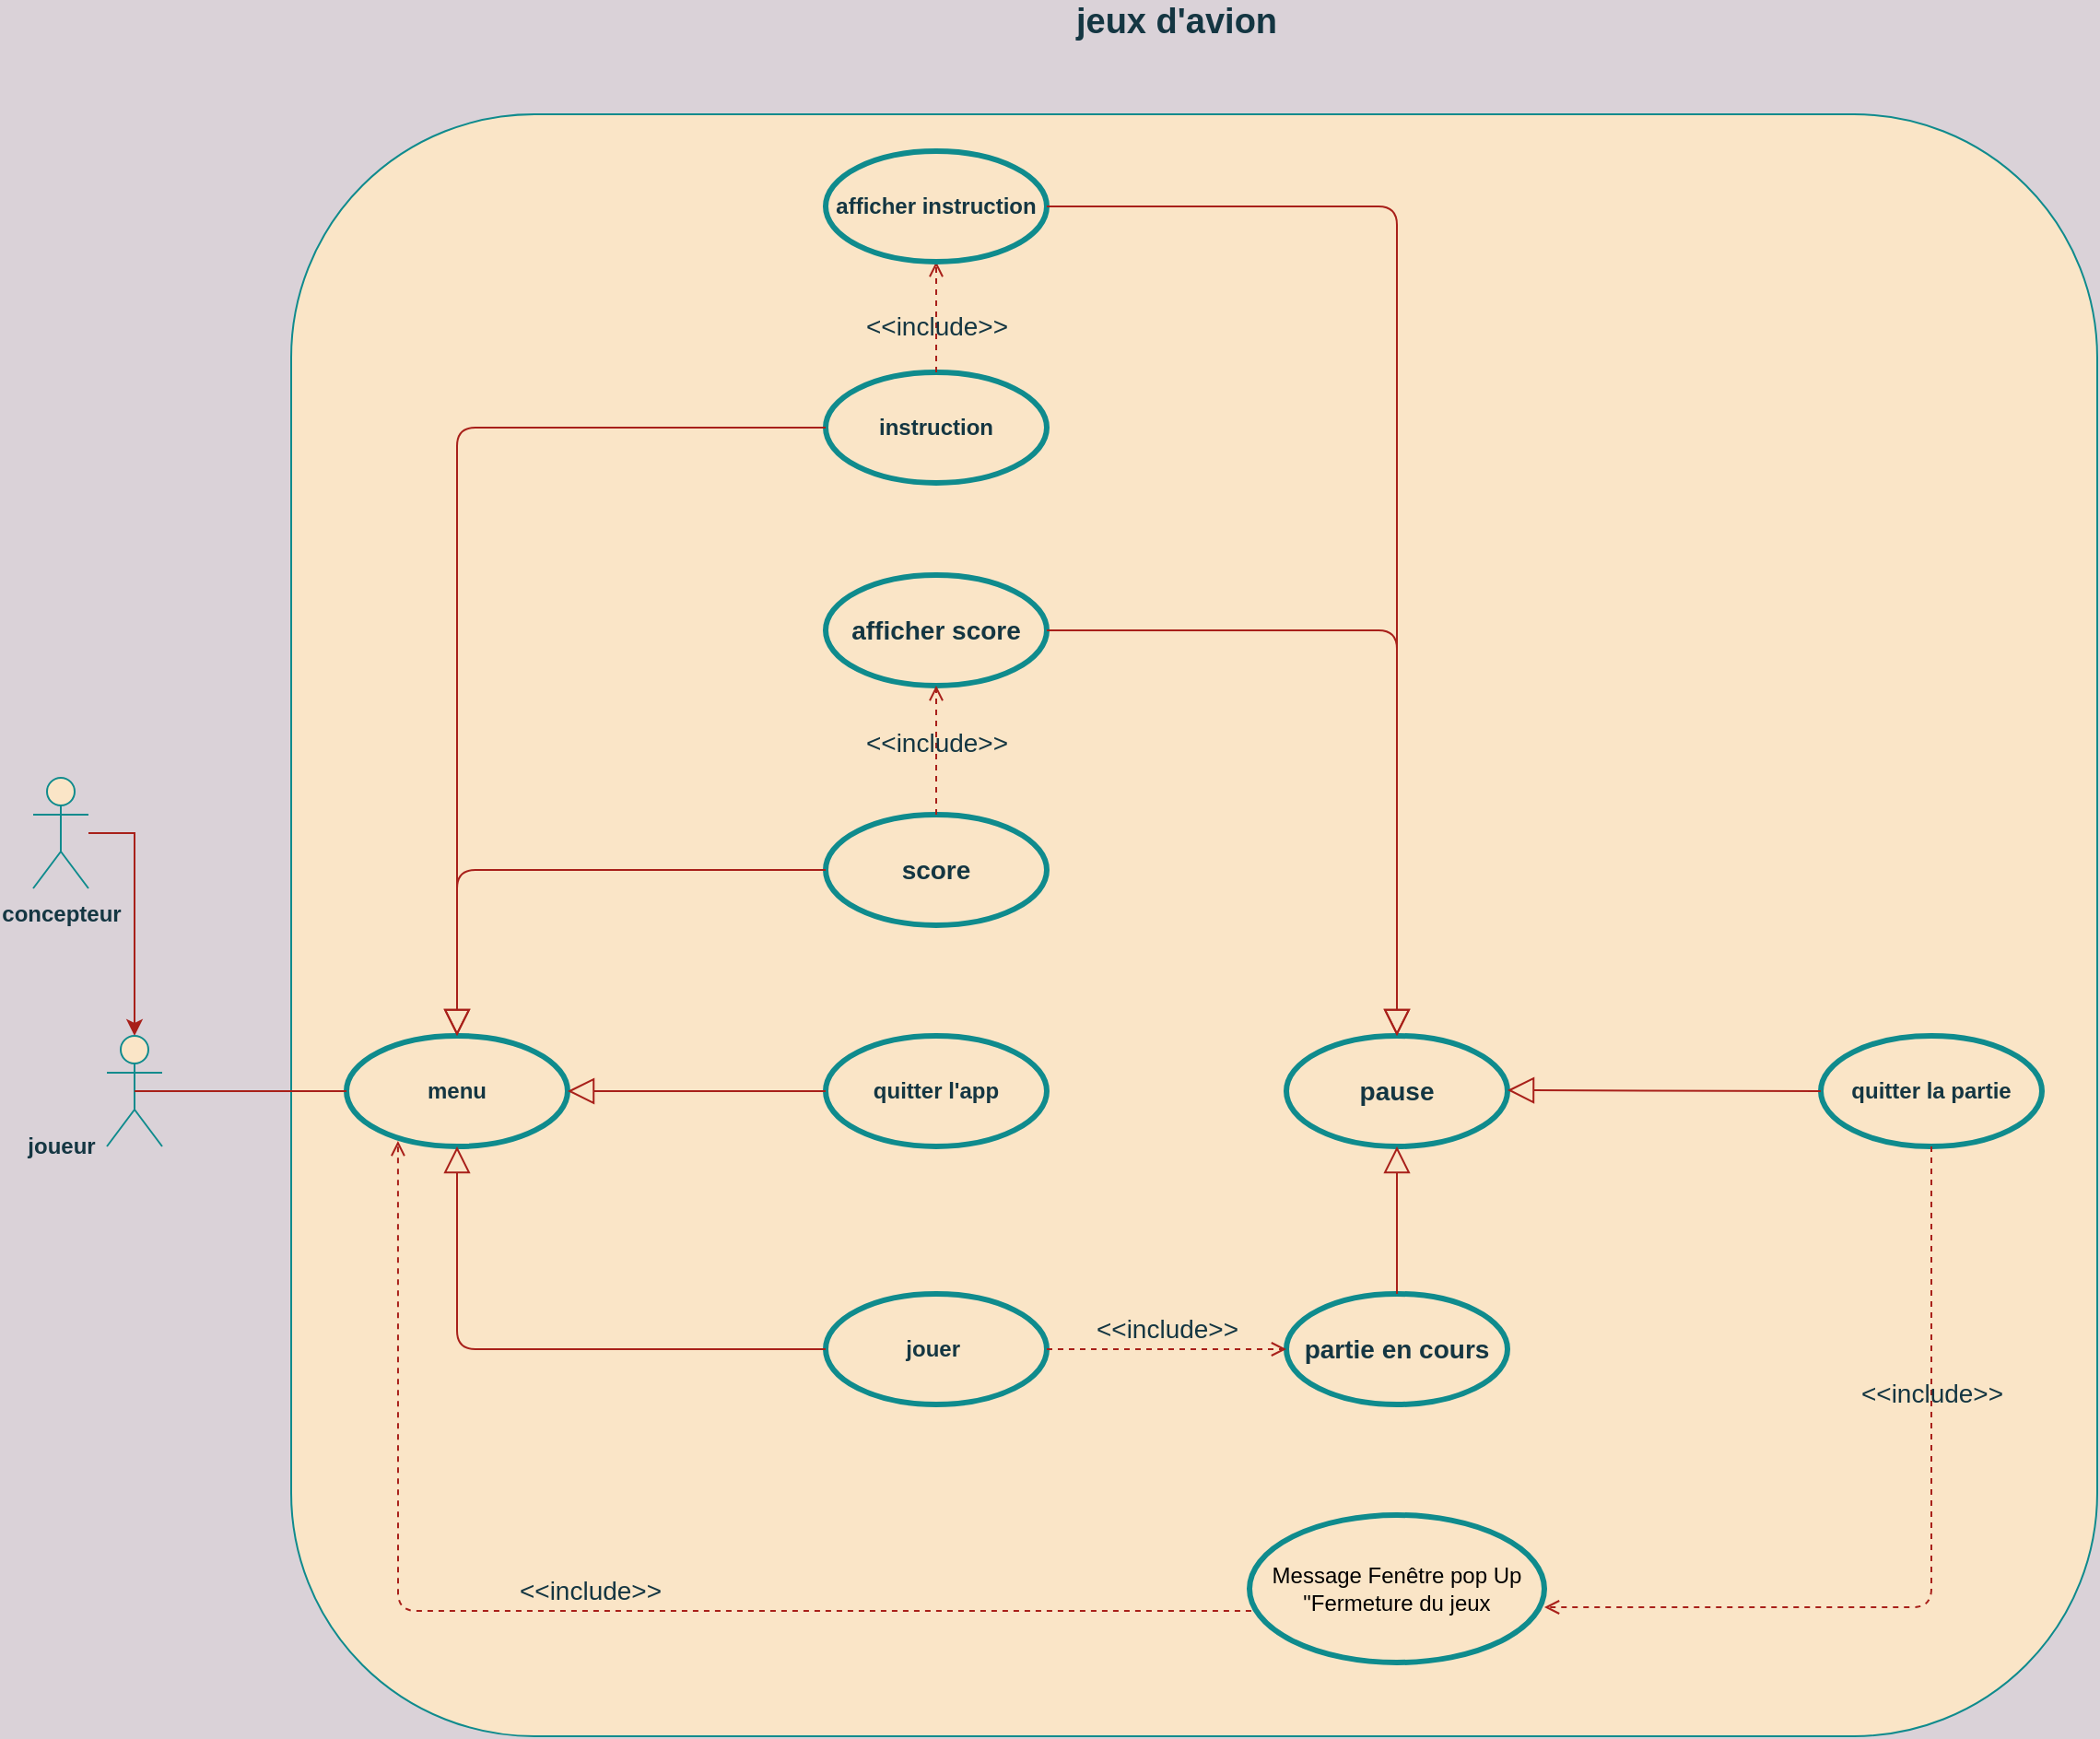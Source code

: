 <mxfile version="13.9.9" type="device"><diagram id="EhtlOF7TuI_QZtcO3v5z" name="Page-1"><mxGraphModel dx="3074" dy="2174" grid="1" gridSize="10" guides="1" tooltips="1" connect="1" arrows="1" fold="1" page="1" pageScale="1" pageWidth="700" pageHeight="1000" background="#DAD2D8" math="0" shadow="0"><root><mxCell id="0"/><mxCell id="1" parent="0"/><mxCell id="7ptp4c4SLnPQGLgH3kb5-88" value="" style="rounded=1;whiteSpace=wrap;html=1;sketch=0;strokeColor=#0F8B8D;fillColor=#FAE5C7;fontSize=14;fontColor=#143642;" parent="1" vertex="1"><mxGeometry x="140" y="-140" width="980" height="880" as="geometry"/></mxCell><mxCell id="7ptp4c4SLnPQGLgH3kb5-3" value="" style="edgeStyle=orthogonalEdgeStyle;rounded=0;orthogonalLoop=1;jettySize=auto;html=1;strokeColor=#A8201A;fontColor=#143642;labelBackgroundColor=#DAD2D8;" parent="1" source="7ptp4c4SLnPQGLgH3kb5-1" target="7ptp4c4SLnPQGLgH3kb5-2" edge="1"><mxGeometry relative="1" as="geometry"/></mxCell><mxCell id="7ptp4c4SLnPQGLgH3kb5-1" value="&lt;b&gt;concepteur&lt;/b&gt;" style="shape=umlActor;html=1;verticalLabelPosition=bottom;verticalAlign=top;align=center;fillColor=#FAE5C7;strokeColor=#0F8B8D;fontColor=#143642;" parent="1" vertex="1"><mxGeometry y="220" width="30" height="60" as="geometry"/></mxCell><mxCell id="7ptp4c4SLnPQGLgH3kb5-2" value="" style="shape=umlActor;html=1;verticalLabelPosition=bottom;verticalAlign=top;align=center;fillColor=#FAE5C7;strokeColor=#0F8B8D;fontColor=#143642;" parent="1" vertex="1"><mxGeometry x="40" y="360" width="30" height="60" as="geometry"/></mxCell><mxCell id="7ptp4c4SLnPQGLgH3kb5-4" value="&lt;b&gt;joueur&lt;/b&gt;" style="text;html=1;align=center;verticalAlign=middle;resizable=0;points=[];autosize=1;fontColor=#143642;" parent="1" vertex="1"><mxGeometry x="-10" y="410" width="50" height="20" as="geometry"/></mxCell><mxCell id="7ptp4c4SLnPQGLgH3kb5-11" value="instruction" style="shape=ellipse;html=1;strokeWidth=3;fontStyle=1;whiteSpace=wrap;align=center;perimeter=ellipsePerimeter;rounded=0;sketch=0;fillColor=#FAE5C7;fontColor=#143642;strokeColor=#0F8B8D;" parent="1" vertex="1"><mxGeometry x="430" width="120" height="60" as="geometry"/></mxCell><mxCell id="7ptp4c4SLnPQGLgH3kb5-12" value="quitter l'app" style="shape=ellipse;html=1;strokeWidth=3;fontStyle=1;whiteSpace=wrap;align=center;perimeter=ellipsePerimeter;rounded=0;sketch=0;fillColor=#FAE5C7;fontColor=#143642;strokeColor=#0F8B8D;" parent="1" vertex="1"><mxGeometry x="430" y="360" width="120" height="60" as="geometry"/></mxCell><mxCell id="7ptp4c4SLnPQGLgH3kb5-13" value="&lt;font style=&quot;font-size: 14px&quot;&gt;score&lt;/font&gt;" style="shape=ellipse;html=1;strokeWidth=3;fontStyle=1;whiteSpace=wrap;align=center;perimeter=ellipsePerimeter;rounded=0;sketch=0;fillColor=#FAE5C7;fontColor=#143642;strokeColor=#0F8B8D;" parent="1" vertex="1"><mxGeometry x="430" y="240" width="120" height="60" as="geometry"/></mxCell><mxCell id="7ptp4c4SLnPQGLgH3kb5-20" value="afficher score" style="shape=ellipse;html=1;strokeWidth=3;fontStyle=1;whiteSpace=wrap;align=center;perimeter=ellipsePerimeter;rounded=0;sketch=0;fillColor=#FAE5C7;fontSize=14;fontColor=#143642;strokeColor=#0F8B8D;" parent="1" vertex="1"><mxGeometry x="430" y="110" width="120" height="60" as="geometry"/></mxCell><mxCell id="7ptp4c4SLnPQGLgH3kb5-21" value="&amp;lt;&amp;lt;include&amp;gt;&amp;gt;" style="edgeStyle=none;html=1;endArrow=open;verticalAlign=bottom;dashed=1;labelBackgroundColor=none;strokeColor=#A8201A;fillColor=#FAE5C7;fontSize=14;fontColor=#143642;exitX=0.5;exitY=0;exitDx=0;exitDy=0;" parent="1" source="7ptp4c4SLnPQGLgH3kb5-13" edge="1"><mxGeometry x="-0.2" width="160" relative="1" as="geometry"><mxPoint x="620" y="170" as="sourcePoint"/><mxPoint x="490" y="170" as="targetPoint"/><mxPoint as="offset"/></mxGeometry></mxCell><mxCell id="7ptp4c4SLnPQGLgH3kb5-24" value="&amp;lt;&amp;lt;include&amp;gt;&amp;gt;" style="edgeStyle=none;html=1;endArrow=open;verticalAlign=bottom;dashed=1;labelBackgroundColor=none;strokeColor=#A8201A;fillColor=#FAE5C7;fontSize=14;fontColor=#143642;exitX=0.5;exitY=0;exitDx=0;exitDy=0;entryX=0.5;entryY=1;entryDx=0;entryDy=0;" parent="1" source="7ptp4c4SLnPQGLgH3kb5-11" target="7ptp4c4SLnPQGLgH3kb5-110" edge="1"><mxGeometry x="-0.5" width="160" relative="1" as="geometry"><mxPoint x="560" y="189.5" as="sourcePoint"/><mxPoint x="710" y="190" as="targetPoint"/><mxPoint y="1" as="offset"/></mxGeometry></mxCell><mxCell id="7ptp4c4SLnPQGLgH3kb5-37" style="edgeStyle=orthogonalEdgeStyle;curved=0;rounded=1;sketch=0;orthogonalLoop=1;jettySize=auto;html=1;exitX=0.5;exitY=1;exitDx=0;exitDy=0;strokeColor=#A8201A;fillColor=#FAE5C7;fontSize=14;fontColor=#143642;labelBackgroundColor=#DAD2D8;" parent="1" edge="1"><mxGeometry relative="1" as="geometry"><mxPoint x="610.0" y="520" as="sourcePoint"/><mxPoint x="610.0" y="520" as="targetPoint"/></mxGeometry></mxCell><mxCell id="7ptp4c4SLnPQGLgH3kb5-42" value="jouer&amp;nbsp;" style="shape=ellipse;html=1;strokeWidth=3;fontStyle=1;whiteSpace=wrap;align=center;perimeter=ellipsePerimeter;rounded=0;sketch=0;fillColor=#FAE5C7;fontColor=#143642;strokeColor=#0F8B8D;" parent="1" vertex="1"><mxGeometry x="430" y="500" width="120" height="60" as="geometry"/></mxCell><mxCell id="7ptp4c4SLnPQGLgH3kb5-55" value="menu" style="shape=ellipse;html=1;strokeWidth=3;fontStyle=1;whiteSpace=wrap;align=center;perimeter=ellipsePerimeter;rounded=0;sketch=0;fillColor=#FAE5C7;fontColor=#143642;strokeColor=#0F8B8D;" parent="1" vertex="1"><mxGeometry x="170" y="360" width="120" height="60" as="geometry"/></mxCell><mxCell id="7ptp4c4SLnPQGLgH3kb5-56" value="" style="endArrow=none;html=1;strokeColor=#A8201A;fillColor=#FAE5C7;fontSize=14;fontColor=#143642;exitX=0.5;exitY=0.5;exitDx=0;exitDy=0;exitPerimeter=0;labelBackgroundColor=#DAD2D8;entryX=0;entryY=0.5;entryDx=0;entryDy=0;" parent="1" source="7ptp4c4SLnPQGLgH3kb5-2" target="7ptp4c4SLnPQGLgH3kb5-55" edge="1"><mxGeometry width="50" height="50" relative="1" as="geometry"><mxPoint x="670" y="500" as="sourcePoint"/><mxPoint x="170" y="460" as="targetPoint"/></mxGeometry></mxCell><mxCell id="7ptp4c4SLnPQGLgH3kb5-58" value="" style="edgeStyle=none;html=1;endArrow=block;endFill=0;endSize=12;verticalAlign=bottom;strokeColor=#A8201A;fillColor=#FAE5C7;fontSize=14;fontColor=#143642;labelBackgroundColor=#DAD2D8;exitX=0;exitY=0.5;exitDx=0;exitDy=0;" parent="1" source="7ptp4c4SLnPQGLgH3kb5-13" edge="1"><mxGeometry width="160" relative="1" as="geometry"><mxPoint x="430" y="320" as="sourcePoint"/><mxPoint x="230" y="360" as="targetPoint"/><Array as="points"><mxPoint x="230" y="270"/><mxPoint x="230" y="320"/></Array></mxGeometry></mxCell><mxCell id="7ptp4c4SLnPQGLgH3kb5-59" value="" style="edgeStyle=none;html=1;endArrow=block;endFill=0;endSize=12;verticalAlign=bottom;strokeColor=#A8201A;fillColor=#FAE5C7;fontSize=14;fontColor=#143642;labelBackgroundColor=#DAD2D8;exitX=0;exitY=0.5;exitDx=0;exitDy=0;" parent="1" source="7ptp4c4SLnPQGLgH3kb5-11" edge="1"><mxGeometry width="160" relative="1" as="geometry"><mxPoint x="430" y="-30" as="sourcePoint"/><mxPoint x="230" y="360" as="targetPoint"/><Array as="points"><mxPoint x="230" y="30"/><mxPoint x="230" y="90"/><mxPoint x="230" y="150"/></Array></mxGeometry></mxCell><mxCell id="7ptp4c4SLnPQGLgH3kb5-60" value="" style="edgeStyle=none;html=1;endArrow=block;endFill=0;endSize=12;verticalAlign=bottom;strokeColor=#A8201A;fillColor=#FAE5C7;fontSize=14;fontColor=#143642;entryX=0.5;entryY=1;entryDx=0;entryDy=0;exitX=0;exitY=0.5;exitDx=0;exitDy=0;labelBackgroundColor=#DAD2D8;" parent="1" source="7ptp4c4SLnPQGLgH3kb5-42" target="7ptp4c4SLnPQGLgH3kb5-55" edge="1"><mxGeometry width="160" relative="1" as="geometry"><mxPoint x="430" y="650" as="sourcePoint"/><mxPoint x="230" y="440" as="targetPoint"/><Array as="points"><mxPoint x="230" y="530"/></Array></mxGeometry></mxCell><mxCell id="7ptp4c4SLnPQGLgH3kb5-64" value="pause" style="shape=ellipse;html=1;strokeWidth=3;fontStyle=1;whiteSpace=wrap;align=center;perimeter=ellipsePerimeter;rounded=0;sketch=0;fillColor=#FAE5C7;fontSize=14;fontColor=#143642;strokeColor=#0F8B8D;" parent="1" vertex="1"><mxGeometry x="680" y="360" width="120" height="60" as="geometry"/></mxCell><mxCell id="7ptp4c4SLnPQGLgH3kb5-69" value="partie en cours" style="shape=ellipse;html=1;strokeWidth=3;fontStyle=1;whiteSpace=wrap;align=center;perimeter=ellipsePerimeter;rounded=0;sketch=0;fillColor=#FAE5C7;fontSize=14;fontColor=#143642;strokeColor=#0F8B8D;" parent="1" vertex="1"><mxGeometry x="680" y="500" width="120" height="60" as="geometry"/></mxCell><mxCell id="7ptp4c4SLnPQGLgH3kb5-91" value="&lt;b&gt;&lt;font style=&quot;font-size: 19px&quot;&gt;jeux d'avion&lt;/font&gt;&lt;/b&gt;" style="text;html=1;align=center;verticalAlign=middle;resizable=0;points=[];autosize=1;fontColor=#143642;" parent="1" vertex="1"><mxGeometry x="560" y="-200" width="120" height="20" as="geometry"/></mxCell><mxCell id="7ptp4c4SLnPQGLgH3kb5-110" value="afficher instruction" style="shape=ellipse;html=1;strokeWidth=3;fontStyle=1;whiteSpace=wrap;align=center;perimeter=ellipsePerimeter;rounded=0;sketch=0;fillColor=#FAE5C7;fontColor=#143642;strokeColor=#0F8B8D;" parent="1" vertex="1"><mxGeometry x="430" y="-120" width="120" height="60" as="geometry"/></mxCell><mxCell id="7ptp4c4SLnPQGLgH3kb5-118" value="&amp;lt;&amp;lt;include&amp;gt;&amp;gt;" style="edgeStyle=none;html=1;endArrow=open;verticalAlign=bottom;dashed=1;labelBackgroundColor=none;strokeColor=#A8201A;fillColor=#FAE5C7;fontSize=14;fontColor=#143642;exitX=1;exitY=0.5;exitDx=0;exitDy=0;entryX=0;entryY=0.5;entryDx=0;entryDy=0;" parent="1" source="7ptp4c4SLnPQGLgH3kb5-42" edge="1"><mxGeometry width="160" relative="1" as="geometry"><mxPoint x="830.0" y="650" as="sourcePoint"/><mxPoint x="680" y="530" as="targetPoint"/></mxGeometry></mxCell><mxCell id="7ptp4c4SLnPQGLgH3kb5-126" value="" style="edgeStyle=none;html=1;endArrow=block;endFill=0;endSize=12;verticalAlign=bottom;strokeColor=#A8201A;fillColor=#FAE5C7;fontColor=#143642;entryX=1;entryY=0.5;entryDx=0;entryDy=0;exitX=0;exitY=0.5;exitDx=0;exitDy=0;" parent="1" source="7ptp4c4SLnPQGLgH3kb5-12" target="7ptp4c4SLnPQGLgH3kb5-55" edge="1"><mxGeometry width="160" relative="1" as="geometry"><mxPoint x="740" y="330" as="sourcePoint"/><mxPoint x="900" y="330" as="targetPoint"/></mxGeometry></mxCell><mxCell id="XTeBsAZMHUZdTTPgBSoK-2" value="" style="edgeStyle=none;html=1;endArrow=block;endFill=0;endSize=12;verticalAlign=bottom;strokeColor=#A8201A;fillColor=#FAE5C7;fontColor=#143642;entryX=0.5;entryY=0;entryDx=0;entryDy=0;exitX=1;exitY=0.5;exitDx=0;exitDy=0;" parent="1" target="7ptp4c4SLnPQGLgH3kb5-64" edge="1" source="7ptp4c4SLnPQGLgH3kb5-110"><mxGeometry width="160" relative="1" as="geometry"><mxPoint x="740" y="278" as="sourcePoint"/><mxPoint x="550.0" y="219.41" as="targetPoint"/><Array as="points"><mxPoint x="740" y="-90"/></Array></mxGeometry></mxCell><mxCell id="XTeBsAZMHUZdTTPgBSoK-8" value="" style="edgeStyle=none;html=1;endArrow=block;endFill=0;endSize=12;verticalAlign=bottom;strokeColor=#A8201A;fillColor=#FAE5C7;fontColor=#143642;entryX=0.5;entryY=1;entryDx=0;entryDy=0;exitX=0.5;exitY=0;exitDx=0;exitDy=0;" parent="1" source="7ptp4c4SLnPQGLgH3kb5-69" target="7ptp4c4SLnPQGLgH3kb5-64" edge="1"><mxGeometry width="160" relative="1" as="geometry"><mxPoint x="620.0" y="478.82" as="sourcePoint"/><mxPoint x="760.0" y="478.82" as="targetPoint"/></mxGeometry></mxCell><mxCell id="b8ADdUzWh2BcDNrNXPlq-2" value="&lt;span style=&quot;color: rgb(0 , 0 , 0) ; font-weight: 400&quot;&gt;Message Fenêtre pop Up&lt;/span&gt;&lt;br style=&quot;color: rgb(0 , 0 , 0) ; font-weight: 400&quot;&gt;&lt;span style=&quot;color: rgb(0 , 0 , 0) ; font-weight: 400&quot;&gt;&quot;Fermeture du jeux&lt;/span&gt;" style="shape=ellipse;html=1;strokeWidth=3;fontStyle=1;whiteSpace=wrap;align=center;perimeter=ellipsePerimeter;rounded=0;sketch=0;fillColor=#FAE5C7;fontColor=#143642;strokeColor=#0F8B8D;" vertex="1" parent="1"><mxGeometry x="660" y="620" width="160" height="80" as="geometry"/></mxCell><mxCell id="b8ADdUzWh2BcDNrNXPlq-8" value="" style="edgeStyle=none;html=1;endArrow=block;endFill=0;endSize=12;verticalAlign=bottom;strokeColor=#A8201A;fillColor=#FAE5C7;fontColor=#143642;exitX=1;exitY=0.5;exitDx=0;exitDy=0;entryX=0.5;entryY=0;entryDx=0;entryDy=0;" edge="1" parent="1" source="7ptp4c4SLnPQGLgH3kb5-20" target="7ptp4c4SLnPQGLgH3kb5-64"><mxGeometry width="160" relative="1" as="geometry"><mxPoint x="560" y="400" as="sourcePoint"/><mxPoint x="690" y="400" as="targetPoint"/><Array as="points"><mxPoint x="740" y="140"/></Array></mxGeometry></mxCell><mxCell id="b8ADdUzWh2BcDNrNXPlq-9" value="quitter la partie" style="shape=ellipse;html=1;strokeWidth=3;fontStyle=1;whiteSpace=wrap;align=center;perimeter=ellipsePerimeter;rounded=0;sketch=0;fillColor=#FAE5C7;fontColor=#143642;strokeColor=#0F8B8D;" vertex="1" parent="1"><mxGeometry x="970" y="360" width="120" height="60" as="geometry"/></mxCell><mxCell id="b8ADdUzWh2BcDNrNXPlq-10" value="" style="edgeStyle=none;html=1;endArrow=block;endFill=0;endSize=12;verticalAlign=bottom;strokeColor=#A8201A;fillColor=#FAE5C7;fontColor=#143642;entryX=1;entryY=0.5;entryDx=0;entryDy=0;exitX=0;exitY=0.5;exitDx=0;exitDy=0;" edge="1" parent="1" source="b8ADdUzWh2BcDNrNXPlq-9"><mxGeometry width="160" relative="1" as="geometry"><mxPoint x="940" y="389.5" as="sourcePoint"/><mxPoint x="800" y="389.5" as="targetPoint"/></mxGeometry></mxCell><mxCell id="b8ADdUzWh2BcDNrNXPlq-11" value="&amp;lt;&amp;lt;include&amp;gt;&amp;gt;" style="edgeStyle=none;html=1;endArrow=open;verticalAlign=bottom;dashed=1;labelBackgroundColor=none;strokeColor=#A8201A;fillColor=#FAE5C7;fontSize=14;fontColor=#143642;exitX=0.5;exitY=1;exitDx=0;exitDy=0;entryX=1;entryY=0.625;entryDx=0;entryDy=0;entryPerimeter=0;" edge="1" parent="1" source="b8ADdUzWh2BcDNrNXPlq-9" target="b8ADdUzWh2BcDNrNXPlq-2"><mxGeometry x="-0.37" width="160" relative="1" as="geometry"><mxPoint x="1010" y="490" as="sourcePoint"/><mxPoint x="1140" y="490" as="targetPoint"/><Array as="points"><mxPoint x="1030" y="520"/><mxPoint x="1030" y="670"/></Array><mxPoint as="offset"/></mxGeometry></mxCell><mxCell id="b8ADdUzWh2BcDNrNXPlq-13" value="&amp;lt;&amp;lt;include&amp;gt;&amp;gt;" style="edgeStyle=none;html=1;endArrow=open;verticalAlign=bottom;dashed=1;labelBackgroundColor=none;strokeColor=#A8201A;fillColor=#FAE5C7;fontSize=14;fontColor=#143642;exitX=0.006;exitY=0.65;exitDx=0;exitDy=0;exitPerimeter=0;entryX=0.233;entryY=0.95;entryDx=0;entryDy=0;entryPerimeter=0;" edge="1" parent="1" source="b8ADdUzWh2BcDNrNXPlq-2" target="7ptp4c4SLnPQGLgH3kb5-55"><mxGeometry width="160" relative="1" as="geometry"><mxPoint x="560" y="630" as="sourcePoint"/><mxPoint x="190" y="420" as="targetPoint"/><Array as="points"><mxPoint x="198" y="672"/></Array></mxGeometry></mxCell></root></mxGraphModel></diagram></mxfile>